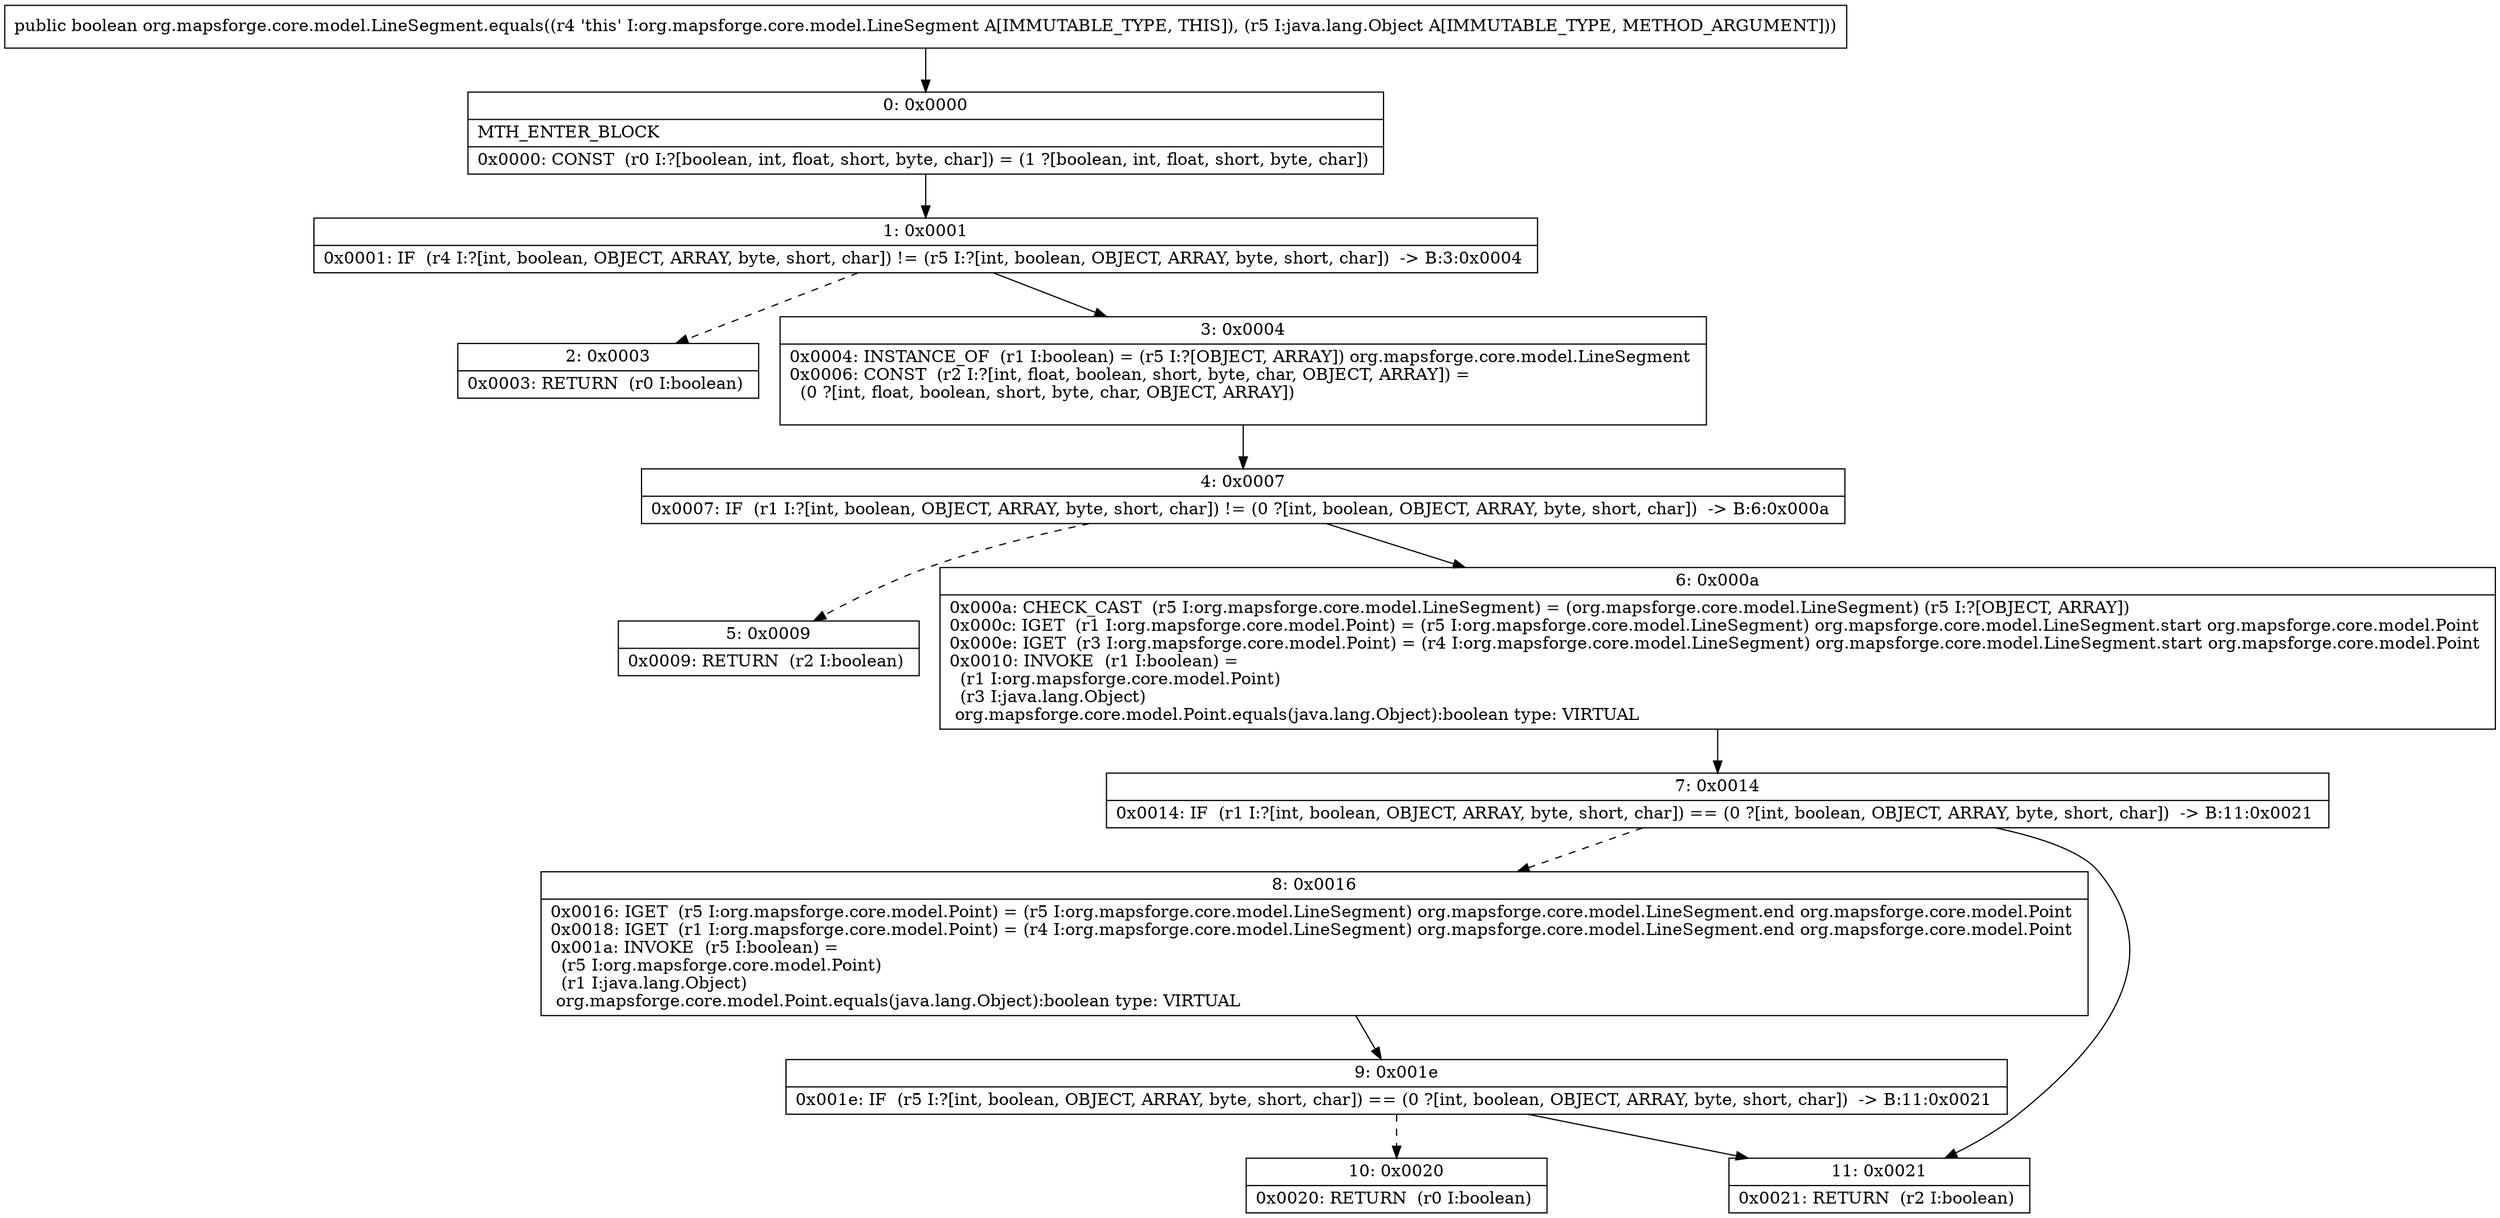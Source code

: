 digraph "CFG fororg.mapsforge.core.model.LineSegment.equals(Ljava\/lang\/Object;)Z" {
Node_0 [shape=record,label="{0\:\ 0x0000|MTH_ENTER_BLOCK\l|0x0000: CONST  (r0 I:?[boolean, int, float, short, byte, char]) = (1 ?[boolean, int, float, short, byte, char]) \l}"];
Node_1 [shape=record,label="{1\:\ 0x0001|0x0001: IF  (r4 I:?[int, boolean, OBJECT, ARRAY, byte, short, char]) != (r5 I:?[int, boolean, OBJECT, ARRAY, byte, short, char])  \-\> B:3:0x0004 \l}"];
Node_2 [shape=record,label="{2\:\ 0x0003|0x0003: RETURN  (r0 I:boolean) \l}"];
Node_3 [shape=record,label="{3\:\ 0x0004|0x0004: INSTANCE_OF  (r1 I:boolean) = (r5 I:?[OBJECT, ARRAY]) org.mapsforge.core.model.LineSegment \l0x0006: CONST  (r2 I:?[int, float, boolean, short, byte, char, OBJECT, ARRAY]) = \l  (0 ?[int, float, boolean, short, byte, char, OBJECT, ARRAY])\l \l}"];
Node_4 [shape=record,label="{4\:\ 0x0007|0x0007: IF  (r1 I:?[int, boolean, OBJECT, ARRAY, byte, short, char]) != (0 ?[int, boolean, OBJECT, ARRAY, byte, short, char])  \-\> B:6:0x000a \l}"];
Node_5 [shape=record,label="{5\:\ 0x0009|0x0009: RETURN  (r2 I:boolean) \l}"];
Node_6 [shape=record,label="{6\:\ 0x000a|0x000a: CHECK_CAST  (r5 I:org.mapsforge.core.model.LineSegment) = (org.mapsforge.core.model.LineSegment) (r5 I:?[OBJECT, ARRAY]) \l0x000c: IGET  (r1 I:org.mapsforge.core.model.Point) = (r5 I:org.mapsforge.core.model.LineSegment) org.mapsforge.core.model.LineSegment.start org.mapsforge.core.model.Point \l0x000e: IGET  (r3 I:org.mapsforge.core.model.Point) = (r4 I:org.mapsforge.core.model.LineSegment) org.mapsforge.core.model.LineSegment.start org.mapsforge.core.model.Point \l0x0010: INVOKE  (r1 I:boolean) = \l  (r1 I:org.mapsforge.core.model.Point)\l  (r3 I:java.lang.Object)\l org.mapsforge.core.model.Point.equals(java.lang.Object):boolean type: VIRTUAL \l}"];
Node_7 [shape=record,label="{7\:\ 0x0014|0x0014: IF  (r1 I:?[int, boolean, OBJECT, ARRAY, byte, short, char]) == (0 ?[int, boolean, OBJECT, ARRAY, byte, short, char])  \-\> B:11:0x0021 \l}"];
Node_8 [shape=record,label="{8\:\ 0x0016|0x0016: IGET  (r5 I:org.mapsforge.core.model.Point) = (r5 I:org.mapsforge.core.model.LineSegment) org.mapsforge.core.model.LineSegment.end org.mapsforge.core.model.Point \l0x0018: IGET  (r1 I:org.mapsforge.core.model.Point) = (r4 I:org.mapsforge.core.model.LineSegment) org.mapsforge.core.model.LineSegment.end org.mapsforge.core.model.Point \l0x001a: INVOKE  (r5 I:boolean) = \l  (r5 I:org.mapsforge.core.model.Point)\l  (r1 I:java.lang.Object)\l org.mapsforge.core.model.Point.equals(java.lang.Object):boolean type: VIRTUAL \l}"];
Node_9 [shape=record,label="{9\:\ 0x001e|0x001e: IF  (r5 I:?[int, boolean, OBJECT, ARRAY, byte, short, char]) == (0 ?[int, boolean, OBJECT, ARRAY, byte, short, char])  \-\> B:11:0x0021 \l}"];
Node_10 [shape=record,label="{10\:\ 0x0020|0x0020: RETURN  (r0 I:boolean) \l}"];
Node_11 [shape=record,label="{11\:\ 0x0021|0x0021: RETURN  (r2 I:boolean) \l}"];
MethodNode[shape=record,label="{public boolean org.mapsforge.core.model.LineSegment.equals((r4 'this' I:org.mapsforge.core.model.LineSegment A[IMMUTABLE_TYPE, THIS]), (r5 I:java.lang.Object A[IMMUTABLE_TYPE, METHOD_ARGUMENT])) }"];
MethodNode -> Node_0;
Node_0 -> Node_1;
Node_1 -> Node_2[style=dashed];
Node_1 -> Node_3;
Node_3 -> Node_4;
Node_4 -> Node_5[style=dashed];
Node_4 -> Node_6;
Node_6 -> Node_7;
Node_7 -> Node_8[style=dashed];
Node_7 -> Node_11;
Node_8 -> Node_9;
Node_9 -> Node_10[style=dashed];
Node_9 -> Node_11;
}

